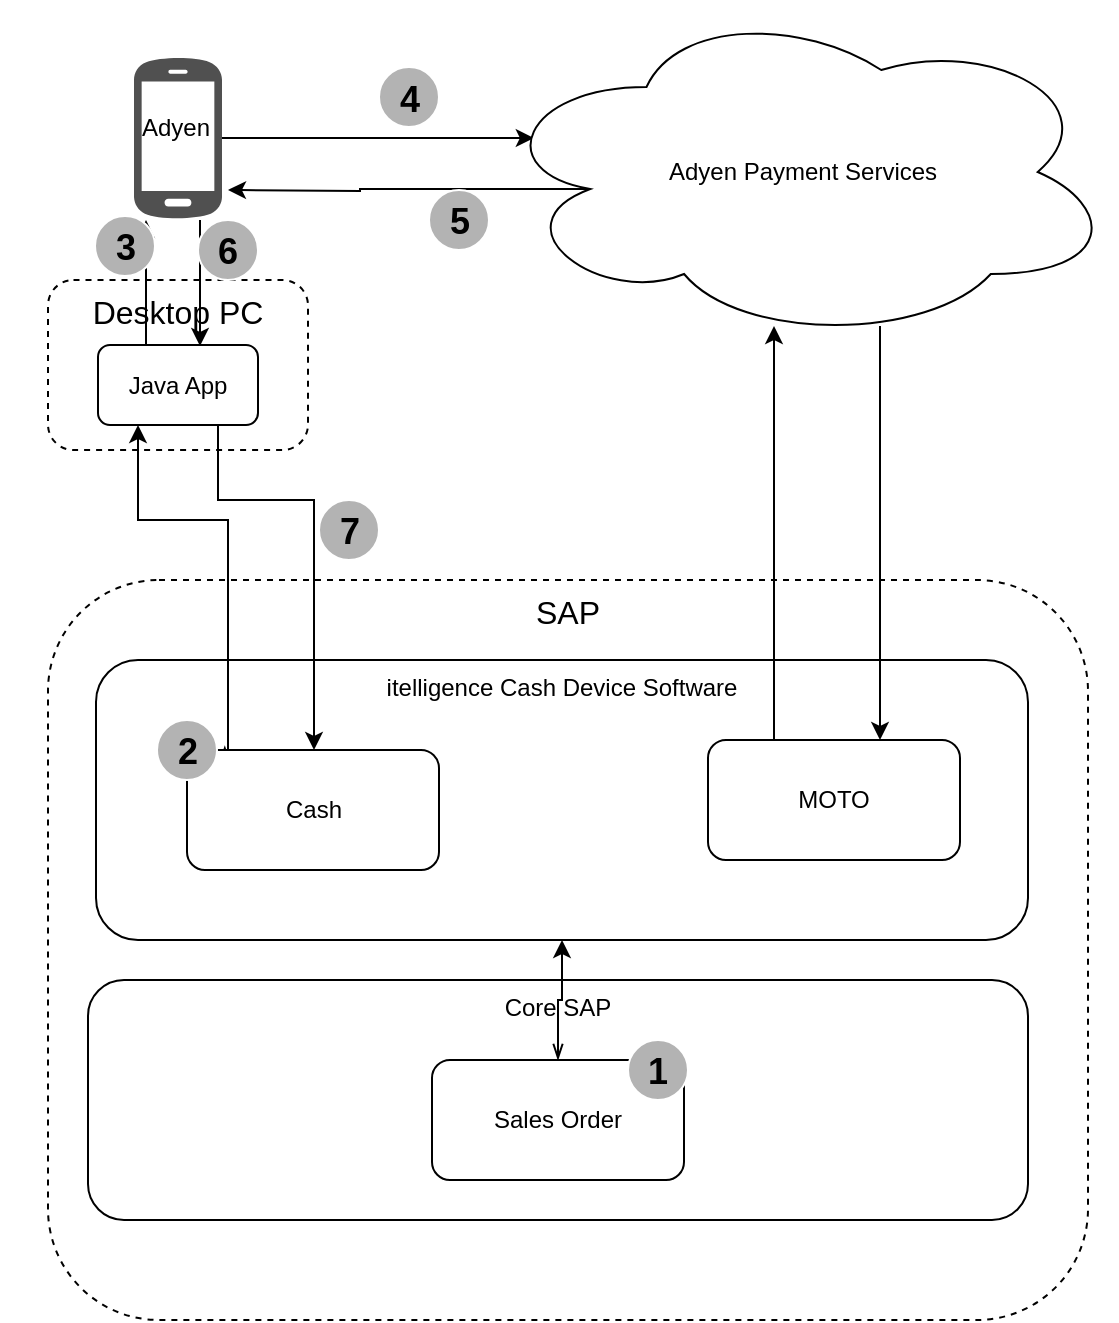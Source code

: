 <mxfile version="12.3.9" type="github" pages="6">
  <diagram id="xIO0eBuTLFJMR7J9Bv1W" name="As -Is Cash">
    <mxGraphModel dx="2276" dy="1798" grid="1" gridSize="10" guides="1" tooltips="1" connect="1" arrows="1" fold="1" page="1" pageScale="1" pageWidth="827" pageHeight="1169" math="0" shadow="0">
      <root>
        <mxCell id="0"/>
        <mxCell id="1" parent="0"/>
        <mxCell id="TDyOzgDBT0jTo_tiXd7O-27" style="edgeStyle=orthogonalEdgeStyle;rounded=0;orthogonalLoop=1;jettySize=auto;html=1;entryX=0.07;entryY=0.4;entryDx=0;entryDy=0;entryPerimeter=0;startArrow=none;startFill=0;endArrow=classic;endFill=1;" parent="1" source="TDyOzgDBT0jTo_tiXd7O-4" target="TDyOzgDBT0jTo_tiXd7O-12" edge="1">
          <mxGeometry relative="1" as="geometry"/>
        </mxCell>
        <mxCell id="TDyOzgDBT0jTo_tiXd7O-4" value="" style="shadow=0;dashed=0;html=1;strokeColor=none;fillColor=#505050;labelPosition=center;verticalLabelPosition=bottom;verticalAlign=top;outlineConnect=0;align=center;shape=mxgraph.office.devices.cell_phone_android_proportional;fontColor=#858585;" parent="1" vertex="1">
          <mxGeometry x="63" y="18" width="44" height="82" as="geometry"/>
        </mxCell>
        <mxCell id="TDyOzgDBT0jTo_tiXd7O-5" value="Adyen" style="text;html=1;resizable=0;points=[];autosize=1;align=left;verticalAlign=top;spacingTop=-4;fontColor=#000000;" parent="1" vertex="1">
          <mxGeometry x="64.5" y="43.5" width="50" height="10" as="geometry"/>
        </mxCell>
        <mxCell id="TDyOzgDBT0jTo_tiXd7O-6" value="&lt;font style=&quot;font-size: 16px&quot;&gt;Desktop PC&lt;/font&gt;" style="rounded=1;whiteSpace=wrap;html=1;dashed=1;verticalAlign=top;" parent="1" vertex="1">
          <mxGeometry x="20" y="130" width="130" height="85" as="geometry"/>
        </mxCell>
        <mxCell id="TDyOzgDBT0jTo_tiXd7O-7" style="edgeStyle=orthogonalEdgeStyle;rounded=0;html=1;exitX=0.5;exitY=0;exitDx=0;exitDy=0;jettySize=auto;orthogonalLoop=1;fontColor=#545454;endArrow=classic;endFill=1;startArrow=none;startFill=0;" parent="1" edge="1">
          <mxGeometry relative="1" as="geometry">
            <mxPoint x="69" y="163" as="sourcePoint"/>
            <mxPoint x="69" y="100" as="targetPoint"/>
          </mxGeometry>
        </mxCell>
        <mxCell id="TDyOzgDBT0jTo_tiXd7O-8" value="Java App" style="rounded=1;whiteSpace=wrap;html=1;" parent="1" vertex="1">
          <mxGeometry x="45" y="162.5" width="80" height="40" as="geometry"/>
        </mxCell>
        <mxCell id="TDyOzgDBT0jTo_tiXd7O-9" value="" style="shape=image;html=1;verticalAlign=top;verticalLabelPosition=bottom;labelBackgroundColor=#ffffff;imageAspect=0;aspect=fixed;image=https://cdn4.iconfinder.com/data/icons/basic-ui-2-line/32/monitor-personal-computer-pc-desktop-128.png;fontColor=#545454;" parent="1" vertex="1">
          <mxGeometry x="-3.5" y="113" width="47" height="47" as="geometry"/>
        </mxCell>
        <mxCell id="TDyOzgDBT0jTo_tiXd7O-32" style="edgeStyle=orthogonalEdgeStyle;rounded=0;orthogonalLoop=1;jettySize=auto;html=1;exitX=0.16;exitY=0.55;exitDx=0;exitDy=0;exitPerimeter=0;startArrow=none;startFill=0;endArrow=classic;endFill=1;" parent="1" source="TDyOzgDBT0jTo_tiXd7O-12" edge="1">
          <mxGeometry relative="1" as="geometry">
            <mxPoint x="110" y="85" as="targetPoint"/>
          </mxGeometry>
        </mxCell>
        <mxCell id="TDyOzgDBT0jTo_tiXd7O-12" value="Adyen Payment Services" style="ellipse;shape=cloud;whiteSpace=wrap;html=1;" parent="1" vertex="1">
          <mxGeometry x="241" y="-9" width="313" height="170" as="geometry"/>
        </mxCell>
        <mxCell id="TDyOzgDBT0jTo_tiXd7O-13" value="&lt;font style=&quot;font-size: 16px&quot;&gt;SAP&lt;/font&gt;" style="rounded=1;whiteSpace=wrap;html=1;dashed=1;verticalAlign=top;" parent="1" vertex="1">
          <mxGeometry x="20" y="280" width="520" height="370" as="geometry"/>
        </mxCell>
        <mxCell id="TDyOzgDBT0jTo_tiXd7O-15" value="itelligence Cash Device Software" style="rounded=1;whiteSpace=wrap;html=1;verticalAlign=top;" parent="1" vertex="1">
          <mxGeometry x="44" y="320" width="466" height="140" as="geometry"/>
        </mxCell>
        <mxCell id="TDyOzgDBT0jTo_tiXd7O-25" style="edgeStyle=orthogonalEdgeStyle;rounded=0;orthogonalLoop=1;jettySize=auto;html=1;exitX=0.15;exitY=-0.031;exitDx=0;exitDy=0;startArrow=openThin;startFill=0;endArrow=classic;endFill=1;exitPerimeter=0;entryX=0.25;entryY=1;entryDx=0;entryDy=0;" parent="1" source="TDyOzgDBT0jTo_tiXd7O-20" target="TDyOzgDBT0jTo_tiXd7O-8" edge="1">
          <mxGeometry relative="1" as="geometry">
            <Array as="points">
              <mxPoint x="108" y="365"/>
              <mxPoint x="110" y="365"/>
              <mxPoint x="110" y="250"/>
              <mxPoint x="65" y="250"/>
            </Array>
          </mxGeometry>
        </mxCell>
        <mxCell id="TDyOzgDBT0jTo_tiXd7O-20" value="Cash" style="rounded=1;whiteSpace=wrap;html=1;" parent="1" vertex="1">
          <mxGeometry x="89.5" y="365" width="126" height="60" as="geometry"/>
        </mxCell>
        <mxCell id="TDyOzgDBT0jTo_tiXd7O-26" style="edgeStyle=orthogonalEdgeStyle;rounded=0;orthogonalLoop=1;jettySize=auto;html=1;exitX=0.5;exitY=0;exitDx=0;exitDy=0;entryX=0.55;entryY=0.95;entryDx=0;entryDy=0;entryPerimeter=0;startArrow=none;startFill=0;endArrow=classic;endFill=1;" parent="1" edge="1">
          <mxGeometry relative="1" as="geometry">
            <mxPoint x="383" y="360" as="sourcePoint"/>
            <mxPoint x="383" y="153" as="targetPoint"/>
          </mxGeometry>
        </mxCell>
        <mxCell id="TDyOzgDBT0jTo_tiXd7O-21" value="MOTO" style="rounded=1;whiteSpace=wrap;html=1;" parent="1" vertex="1">
          <mxGeometry x="350" y="360" width="126" height="60" as="geometry"/>
        </mxCell>
        <mxCell id="TDyOzgDBT0jTo_tiXd7O-22" value="Core SAP" style="rounded=1;whiteSpace=wrap;html=1;verticalAlign=top;" parent="1" vertex="1">
          <mxGeometry x="40" y="480" width="470" height="120" as="geometry"/>
        </mxCell>
        <mxCell id="TDyOzgDBT0jTo_tiXd7O-24" style="edgeStyle=orthogonalEdgeStyle;rounded=0;orthogonalLoop=1;jettySize=auto;html=1;exitX=0.5;exitY=0;exitDx=0;exitDy=0;startArrow=openThin;startFill=0;endArrow=classic;endFill=1;" parent="1" source="TDyOzgDBT0jTo_tiXd7O-23" target="TDyOzgDBT0jTo_tiXd7O-15" edge="1">
          <mxGeometry relative="1" as="geometry"/>
        </mxCell>
        <mxCell id="TDyOzgDBT0jTo_tiXd7O-23" value="Sales Order" style="rounded=1;whiteSpace=wrap;html=1;" parent="1" vertex="1">
          <mxGeometry x="212" y="520" width="126" height="60" as="geometry"/>
        </mxCell>
        <mxCell id="TDyOzgDBT0jTo_tiXd7O-10" value="&lt;b&gt;&lt;font style=&quot;font-size: 18px&quot;&gt;1&lt;/font&gt;&lt;/b&gt;" style="ellipse;whiteSpace=wrap;html=1;aspect=fixed;strokeColor=#FFFFFF;fillColor=#B3B3B3;fontSize=20;" parent="1" vertex="1">
          <mxGeometry x="310" y="510" width="30" height="30" as="geometry"/>
        </mxCell>
        <mxCell id="TDyOzgDBT0jTo_tiXd7O-33" style="edgeStyle=orthogonalEdgeStyle;rounded=0;orthogonalLoop=1;jettySize=auto;html=1;entryX=0.5;entryY=0;entryDx=0;entryDy=0;startArrow=none;startFill=0;endArrow=classic;endFill=1;" parent="1" edge="1">
          <mxGeometry relative="1" as="geometry">
            <mxPoint x="96" y="100" as="sourcePoint"/>
            <mxPoint x="96" y="163" as="targetPoint"/>
          </mxGeometry>
        </mxCell>
        <mxCell id="TDyOzgDBT0jTo_tiXd7O-35" style="edgeStyle=orthogonalEdgeStyle;rounded=0;orthogonalLoop=1;jettySize=auto;html=1;exitX=0.75;exitY=1;exitDx=0;exitDy=0;startArrow=none;startFill=0;endArrow=classic;endFill=1;" parent="1" source="TDyOzgDBT0jTo_tiXd7O-8" target="TDyOzgDBT0jTo_tiXd7O-20" edge="1">
          <mxGeometry relative="1" as="geometry">
            <Array as="points">
              <mxPoint x="105" y="240"/>
              <mxPoint x="153" y="240"/>
            </Array>
          </mxGeometry>
        </mxCell>
        <mxCell id="TDyOzgDBT0jTo_tiXd7O-37" style="edgeStyle=orthogonalEdgeStyle;rounded=0;orthogonalLoop=1;jettySize=auto;html=1;exitX=0.55;exitY=0.95;exitDx=0;exitDy=0;exitPerimeter=0;startArrow=none;startFill=0;endArrow=classic;endFill=1;" parent="1" edge="1">
          <mxGeometry relative="1" as="geometry">
            <mxPoint x="436" y="153" as="sourcePoint"/>
            <mxPoint x="436" y="360" as="targetPoint"/>
          </mxGeometry>
        </mxCell>
        <mxCell id="TDyOzgDBT0jTo_tiXd7O-38" value="&lt;b&gt;&lt;font style=&quot;font-size: 18px&quot;&gt;2&lt;/font&gt;&lt;/b&gt;" style="ellipse;whiteSpace=wrap;html=1;aspect=fixed;strokeColor=#FFFFFF;fillColor=#B3B3B3;fontSize=20;" parent="1" vertex="1">
          <mxGeometry x="74.5" y="350" width="30" height="30" as="geometry"/>
        </mxCell>
        <mxCell id="TDyOzgDBT0jTo_tiXd7O-39" value="&lt;b&gt;&lt;font style=&quot;font-size: 18px&quot;&gt;3&lt;/font&gt;&lt;/b&gt;" style="ellipse;whiteSpace=wrap;html=1;aspect=fixed;strokeColor=#FFFFFF;fillColor=#B3B3B3;fontSize=20;" parent="1" vertex="1">
          <mxGeometry x="43.5" y="98" width="30" height="30" as="geometry"/>
        </mxCell>
        <mxCell id="TDyOzgDBT0jTo_tiXd7O-40" value="&lt;b&gt;&lt;font style=&quot;font-size: 18px&quot;&gt;4&lt;/font&gt;&lt;/b&gt;" style="ellipse;whiteSpace=wrap;html=1;aspect=fixed;strokeColor=#FFFFFF;fillColor=#B3B3B3;fontSize=20;" parent="1" vertex="1">
          <mxGeometry x="185.5" y="23.5" width="30" height="30" as="geometry"/>
        </mxCell>
        <mxCell id="TDyOzgDBT0jTo_tiXd7O-41" value="&lt;b&gt;&lt;font style=&quot;font-size: 18px&quot;&gt;5&lt;/font&gt;&lt;/b&gt;" style="ellipse;whiteSpace=wrap;html=1;aspect=fixed;strokeColor=#FFFFFF;fillColor=#B3B3B3;fontSize=20;" parent="1" vertex="1">
          <mxGeometry x="210.5" y="85" width="30" height="30" as="geometry"/>
        </mxCell>
        <mxCell id="TDyOzgDBT0jTo_tiXd7O-42" value="&lt;b&gt;&lt;font style=&quot;font-size: 18px&quot;&gt;6&lt;/font&gt;&lt;/b&gt;" style="ellipse;whiteSpace=wrap;html=1;aspect=fixed;strokeColor=#FFFFFF;fillColor=#B3B3B3;fontSize=20;" parent="1" vertex="1">
          <mxGeometry x="95" y="100" width="30" height="30" as="geometry"/>
        </mxCell>
        <mxCell id="TDyOzgDBT0jTo_tiXd7O-43" value="&lt;b&gt;&lt;font style=&quot;font-size: 18px&quot;&gt;7&lt;/font&gt;&lt;/b&gt;" style="ellipse;whiteSpace=wrap;html=1;aspect=fixed;strokeColor=#FFFFFF;fillColor=#B3B3B3;fontSize=20;" parent="1" vertex="1">
          <mxGeometry x="155.5" y="240" width="30" height="30" as="geometry"/>
        </mxCell>
      </root>
    </mxGraphModel>
  </diagram>
  <diagram name="As-Is Moto" id="Q48hwFeHaKPCLVD3g06s">
    <mxGraphModel dx="2036" dy="1798" grid="1" gridSize="10" guides="1" tooltips="1" connect="1" arrows="1" fold="1" page="1" pageScale="1" pageWidth="827" pageHeight="1169" math="0" shadow="0">
      <root>
        <mxCell id="7id4nvvQ8fC_rQ_MZ3YC-0"/>
        <mxCell id="7id4nvvQ8fC_rQ_MZ3YC-1" parent="7id4nvvQ8fC_rQ_MZ3YC-0"/>
        <mxCell id="7id4nvvQ8fC_rQ_MZ3YC-2" style="edgeStyle=orthogonalEdgeStyle;rounded=0;orthogonalLoop=1;jettySize=auto;html=1;entryX=0.07;entryY=0.4;entryDx=0;entryDy=0;entryPerimeter=0;startArrow=none;startFill=0;endArrow=classic;endFill=1;" parent="7id4nvvQ8fC_rQ_MZ3YC-1" source="7id4nvvQ8fC_rQ_MZ3YC-3" target="7id4nvvQ8fC_rQ_MZ3YC-10" edge="1">
          <mxGeometry relative="1" as="geometry"/>
        </mxCell>
        <mxCell id="7id4nvvQ8fC_rQ_MZ3YC-3" value="" style="shadow=0;dashed=0;html=1;strokeColor=none;fillColor=#505050;labelPosition=center;verticalLabelPosition=bottom;verticalAlign=top;outlineConnect=0;align=center;shape=mxgraph.office.devices.cell_phone_android_proportional;fontColor=#858585;" parent="7id4nvvQ8fC_rQ_MZ3YC-1" vertex="1">
          <mxGeometry x="63" y="18" width="44" height="82" as="geometry"/>
        </mxCell>
        <mxCell id="7id4nvvQ8fC_rQ_MZ3YC-4" value="Adyen" style="text;html=1;resizable=0;points=[];autosize=1;align=left;verticalAlign=top;spacingTop=-4;fontColor=#000000;" parent="7id4nvvQ8fC_rQ_MZ3YC-1" vertex="1">
          <mxGeometry x="64.5" y="43.5" width="50" height="10" as="geometry"/>
        </mxCell>
        <mxCell id="7id4nvvQ8fC_rQ_MZ3YC-5" value="&lt;font style=&quot;font-size: 16px&quot;&gt;Desktop PC&lt;/font&gt;" style="rounded=1;whiteSpace=wrap;html=1;dashed=1;verticalAlign=top;" parent="7id4nvvQ8fC_rQ_MZ3YC-1" vertex="1">
          <mxGeometry x="20" y="130" width="130" height="85" as="geometry"/>
        </mxCell>
        <mxCell id="7id4nvvQ8fC_rQ_MZ3YC-6" style="edgeStyle=orthogonalEdgeStyle;rounded=0;html=1;exitX=0.5;exitY=0;exitDx=0;exitDy=0;jettySize=auto;orthogonalLoop=1;fontColor=#545454;endArrow=classic;endFill=1;startArrow=none;startFill=0;" parent="7id4nvvQ8fC_rQ_MZ3YC-1" edge="1">
          <mxGeometry relative="1" as="geometry">
            <mxPoint x="69" y="163" as="sourcePoint"/>
            <mxPoint x="69" y="100" as="targetPoint"/>
          </mxGeometry>
        </mxCell>
        <mxCell id="7id4nvvQ8fC_rQ_MZ3YC-7" value="Java App" style="rounded=1;whiteSpace=wrap;html=1;" parent="7id4nvvQ8fC_rQ_MZ3YC-1" vertex="1">
          <mxGeometry x="45" y="162.5" width="80" height="40" as="geometry"/>
        </mxCell>
        <mxCell id="7id4nvvQ8fC_rQ_MZ3YC-8" value="" style="shape=image;html=1;verticalAlign=top;verticalLabelPosition=bottom;labelBackgroundColor=#ffffff;imageAspect=0;aspect=fixed;image=https://cdn4.iconfinder.com/data/icons/basic-ui-2-line/32/monitor-personal-computer-pc-desktop-128.png;fontColor=#545454;" parent="7id4nvvQ8fC_rQ_MZ3YC-1" vertex="1">
          <mxGeometry x="-3.5" y="113" width="47" height="47" as="geometry"/>
        </mxCell>
        <mxCell id="7id4nvvQ8fC_rQ_MZ3YC-9" style="edgeStyle=orthogonalEdgeStyle;rounded=0;orthogonalLoop=1;jettySize=auto;html=1;exitX=0.16;exitY=0.55;exitDx=0;exitDy=0;exitPerimeter=0;startArrow=none;startFill=0;endArrow=classic;endFill=1;" parent="7id4nvvQ8fC_rQ_MZ3YC-1" source="7id4nvvQ8fC_rQ_MZ3YC-10" edge="1">
          <mxGeometry relative="1" as="geometry">
            <mxPoint x="110" y="85" as="targetPoint"/>
          </mxGeometry>
        </mxCell>
        <mxCell id="7id4nvvQ8fC_rQ_MZ3YC-10" value="Adyen Payment Services" style="ellipse;shape=cloud;whiteSpace=wrap;html=1;" parent="7id4nvvQ8fC_rQ_MZ3YC-1" vertex="1">
          <mxGeometry x="241" y="-9" width="313" height="170" as="geometry"/>
        </mxCell>
        <mxCell id="7id4nvvQ8fC_rQ_MZ3YC-11" value="&lt;font style=&quot;font-size: 16px&quot;&gt;SAP&lt;/font&gt;" style="rounded=1;whiteSpace=wrap;html=1;dashed=1;verticalAlign=top;" parent="7id4nvvQ8fC_rQ_MZ3YC-1" vertex="1">
          <mxGeometry x="20" y="280" width="520" height="370" as="geometry"/>
        </mxCell>
        <mxCell id="7id4nvvQ8fC_rQ_MZ3YC-12" value="itelligence Cash Device Software" style="rounded=1;whiteSpace=wrap;html=1;verticalAlign=top;" parent="7id4nvvQ8fC_rQ_MZ3YC-1" vertex="1">
          <mxGeometry x="44" y="320" width="466" height="140" as="geometry"/>
        </mxCell>
        <mxCell id="7id4nvvQ8fC_rQ_MZ3YC-13" style="edgeStyle=orthogonalEdgeStyle;rounded=0;orthogonalLoop=1;jettySize=auto;html=1;exitX=0.15;exitY=-0.031;exitDx=0;exitDy=0;startArrow=openThin;startFill=0;endArrow=classic;endFill=1;exitPerimeter=0;entryX=0.25;entryY=1;entryDx=0;entryDy=0;" parent="7id4nvvQ8fC_rQ_MZ3YC-1" source="7id4nvvQ8fC_rQ_MZ3YC-14" target="7id4nvvQ8fC_rQ_MZ3YC-7" edge="1">
          <mxGeometry relative="1" as="geometry">
            <Array as="points">
              <mxPoint x="108" y="365"/>
              <mxPoint x="110" y="365"/>
              <mxPoint x="110" y="250"/>
              <mxPoint x="65" y="250"/>
            </Array>
          </mxGeometry>
        </mxCell>
        <mxCell id="7id4nvvQ8fC_rQ_MZ3YC-14" value="Cash" style="rounded=1;whiteSpace=wrap;html=1;" parent="7id4nvvQ8fC_rQ_MZ3YC-1" vertex="1">
          <mxGeometry x="89.5" y="365" width="126" height="60" as="geometry"/>
        </mxCell>
        <mxCell id="7id4nvvQ8fC_rQ_MZ3YC-15" style="edgeStyle=orthogonalEdgeStyle;rounded=0;orthogonalLoop=1;jettySize=auto;html=1;exitX=0.5;exitY=0;exitDx=0;exitDy=0;entryX=0.55;entryY=0.95;entryDx=0;entryDy=0;entryPerimeter=0;startArrow=none;startFill=0;endArrow=classic;endFill=1;" parent="7id4nvvQ8fC_rQ_MZ3YC-1" edge="1">
          <mxGeometry relative="1" as="geometry">
            <mxPoint x="383" y="360" as="sourcePoint"/>
            <mxPoint x="383" y="153" as="targetPoint"/>
          </mxGeometry>
        </mxCell>
        <mxCell id="7id4nvvQ8fC_rQ_MZ3YC-16" value="MOTO" style="rounded=1;whiteSpace=wrap;html=1;" parent="7id4nvvQ8fC_rQ_MZ3YC-1" vertex="1">
          <mxGeometry x="350" y="360" width="126" height="60" as="geometry"/>
        </mxCell>
        <mxCell id="7id4nvvQ8fC_rQ_MZ3YC-17" value="Core SAP" style="rounded=1;whiteSpace=wrap;html=1;verticalAlign=top;" parent="7id4nvvQ8fC_rQ_MZ3YC-1" vertex="1">
          <mxGeometry x="40" y="480" width="470" height="120" as="geometry"/>
        </mxCell>
        <mxCell id="7id4nvvQ8fC_rQ_MZ3YC-18" style="edgeStyle=orthogonalEdgeStyle;rounded=0;orthogonalLoop=1;jettySize=auto;html=1;exitX=0.5;exitY=0;exitDx=0;exitDy=0;startArrow=openThin;startFill=0;endArrow=classic;endFill=1;" parent="7id4nvvQ8fC_rQ_MZ3YC-1" source="7id4nvvQ8fC_rQ_MZ3YC-19" target="7id4nvvQ8fC_rQ_MZ3YC-12" edge="1">
          <mxGeometry relative="1" as="geometry"/>
        </mxCell>
        <mxCell id="7id4nvvQ8fC_rQ_MZ3YC-19" value="Sales Order" style="rounded=1;whiteSpace=wrap;html=1;" parent="7id4nvvQ8fC_rQ_MZ3YC-1" vertex="1">
          <mxGeometry x="212" y="520" width="126" height="60" as="geometry"/>
        </mxCell>
        <mxCell id="7id4nvvQ8fC_rQ_MZ3YC-20" value="&lt;b&gt;&lt;font style=&quot;font-size: 18px&quot;&gt;1&lt;/font&gt;&lt;/b&gt;" style="ellipse;whiteSpace=wrap;html=1;aspect=fixed;strokeColor=#FFFFFF;fillColor=#B3B3B3;fontSize=20;" parent="7id4nvvQ8fC_rQ_MZ3YC-1" vertex="1">
          <mxGeometry x="310" y="510" width="30" height="30" as="geometry"/>
        </mxCell>
        <mxCell id="7id4nvvQ8fC_rQ_MZ3YC-21" style="edgeStyle=orthogonalEdgeStyle;rounded=0;orthogonalLoop=1;jettySize=auto;html=1;entryX=0.5;entryY=0;entryDx=0;entryDy=0;startArrow=none;startFill=0;endArrow=classic;endFill=1;" parent="7id4nvvQ8fC_rQ_MZ3YC-1" edge="1">
          <mxGeometry relative="1" as="geometry">
            <mxPoint x="96" y="100" as="sourcePoint"/>
            <mxPoint x="96" y="163" as="targetPoint"/>
          </mxGeometry>
        </mxCell>
        <mxCell id="7id4nvvQ8fC_rQ_MZ3YC-22" style="edgeStyle=orthogonalEdgeStyle;rounded=0;orthogonalLoop=1;jettySize=auto;html=1;exitX=0.75;exitY=1;exitDx=0;exitDy=0;startArrow=none;startFill=0;endArrow=classic;endFill=1;" parent="7id4nvvQ8fC_rQ_MZ3YC-1" source="7id4nvvQ8fC_rQ_MZ3YC-7" target="7id4nvvQ8fC_rQ_MZ3YC-14" edge="1">
          <mxGeometry relative="1" as="geometry">
            <Array as="points">
              <mxPoint x="105" y="240"/>
              <mxPoint x="153" y="240"/>
            </Array>
          </mxGeometry>
        </mxCell>
        <mxCell id="7id4nvvQ8fC_rQ_MZ3YC-23" style="edgeStyle=orthogonalEdgeStyle;rounded=0;orthogonalLoop=1;jettySize=auto;html=1;exitX=0.55;exitY=0.95;exitDx=0;exitDy=0;exitPerimeter=0;startArrow=none;startFill=0;endArrow=classic;endFill=1;" parent="7id4nvvQ8fC_rQ_MZ3YC-1" edge="1">
          <mxGeometry relative="1" as="geometry">
            <mxPoint x="436" y="153" as="sourcePoint"/>
            <mxPoint x="436" y="360" as="targetPoint"/>
          </mxGeometry>
        </mxCell>
        <mxCell id="7id4nvvQ8fC_rQ_MZ3YC-24" value="&lt;b&gt;&lt;font style=&quot;font-size: 18px&quot;&gt;2&lt;/font&gt;&lt;/b&gt;" style="ellipse;whiteSpace=wrap;html=1;aspect=fixed;strokeColor=#FFFFFF;fillColor=#B3B3B3;fontSize=20;" parent="7id4nvvQ8fC_rQ_MZ3YC-1" vertex="1">
          <mxGeometry x="338" y="350" width="30" height="30" as="geometry"/>
        </mxCell>
        <mxCell id="7id4nvvQ8fC_rQ_MZ3YC-25" value="&lt;b&gt;&lt;font style=&quot;font-size: 18px&quot;&gt;3&lt;/font&gt;&lt;/b&gt;" style="ellipse;whiteSpace=wrap;html=1;aspect=fixed;strokeColor=#FFFFFF;fillColor=#B3B3B3;fontSize=20;" parent="7id4nvvQ8fC_rQ_MZ3YC-1" vertex="1">
          <mxGeometry x="350" y="172.5" width="30" height="30" as="geometry"/>
        </mxCell>
        <mxCell id="7id4nvvQ8fC_rQ_MZ3YC-26" value="&lt;b&gt;&lt;font style=&quot;font-size: 18px&quot;&gt;4&lt;/font&gt;&lt;/b&gt;" style="ellipse;whiteSpace=wrap;html=1;aspect=fixed;strokeColor=#FFFFFF;fillColor=#B3B3B3;fontSize=20;" parent="7id4nvvQ8fC_rQ_MZ3YC-1" vertex="1">
          <mxGeometry x="450" y="172.5" width="30" height="30" as="geometry"/>
        </mxCell>
      </root>
    </mxGraphModel>
  </diagram>
  <diagram name="Option 1- Cash" id="xOFfAIpsOozWni8xvBJG">
    <mxGraphModel dx="1449" dy="1798" grid="1" gridSize="10" guides="1" tooltips="1" connect="1" arrows="1" fold="1" page="1" pageScale="1" pageWidth="827" pageHeight="1169" math="0" shadow="0">
      <root>
        <mxCell id="Wl4bnLOY16EAsJsb458f-0"/>
        <mxCell id="Wl4bnLOY16EAsJsb458f-1" parent="Wl4bnLOY16EAsJsb458f-0"/>
        <mxCell id="Wl4bnLOY16EAsJsb458f-2" style="edgeStyle=orthogonalEdgeStyle;rounded=0;orthogonalLoop=1;jettySize=auto;html=1;entryX=0.07;entryY=0.4;entryDx=0;entryDy=0;entryPerimeter=0;startArrow=none;startFill=0;endArrow=classic;endFill=1;" parent="Wl4bnLOY16EAsJsb458f-1" source="Wl4bnLOY16EAsJsb458f-3" target="Wl4bnLOY16EAsJsb458f-10" edge="1">
          <mxGeometry relative="1" as="geometry"/>
        </mxCell>
        <mxCell id="Wl4bnLOY16EAsJsb458f-3" value="" style="shadow=0;dashed=0;html=1;strokeColor=none;fillColor=#505050;labelPosition=center;verticalLabelPosition=bottom;verticalAlign=top;outlineConnect=0;align=center;shape=mxgraph.office.devices.cell_phone_android_proportional;fontColor=#858585;" parent="Wl4bnLOY16EAsJsb458f-1" vertex="1">
          <mxGeometry x="63" y="18" width="44" height="82" as="geometry"/>
        </mxCell>
        <mxCell id="Wl4bnLOY16EAsJsb458f-4" value="Adyen" style="text;html=1;resizable=0;points=[];autosize=1;align=left;verticalAlign=top;spacingTop=-4;fontColor=#000000;" parent="Wl4bnLOY16EAsJsb458f-1" vertex="1">
          <mxGeometry x="64.5" y="43.5" width="50" height="10" as="geometry"/>
        </mxCell>
        <mxCell id="Wl4bnLOY16EAsJsb458f-9" style="edgeStyle=orthogonalEdgeStyle;rounded=0;orthogonalLoop=1;jettySize=auto;html=1;exitX=0.16;exitY=0.55;exitDx=0;exitDy=0;exitPerimeter=0;startArrow=none;startFill=0;endArrow=classic;endFill=1;" parent="Wl4bnLOY16EAsJsb458f-1" source="Wl4bnLOY16EAsJsb458f-10" edge="1">
          <mxGeometry relative="1" as="geometry">
            <mxPoint x="110" y="85" as="targetPoint"/>
          </mxGeometry>
        </mxCell>
        <mxCell id="Wl4bnLOY16EAsJsb458f-10" value="Adyen Payment Services" style="ellipse;shape=cloud;whiteSpace=wrap;html=1;" parent="Wl4bnLOY16EAsJsb458f-1" vertex="1">
          <mxGeometry x="241" y="-9" width="313" height="170" as="geometry"/>
        </mxCell>
        <mxCell id="Wl4bnLOY16EAsJsb458f-11" value="&lt;font style=&quot;font-size: 16px&quot;&gt;SAP&lt;/font&gt;" style="rounded=1;whiteSpace=wrap;html=1;dashed=1;verticalAlign=top;" parent="Wl4bnLOY16EAsJsb458f-1" vertex="1">
          <mxGeometry x="20" y="280" width="520" height="370" as="geometry"/>
        </mxCell>
        <mxCell id="Wl4bnLOY16EAsJsb458f-12" value="itelligence Cash Device Software" style="rounded=1;whiteSpace=wrap;html=1;verticalAlign=top;" parent="Wl4bnLOY16EAsJsb458f-1" vertex="1">
          <mxGeometry x="44" y="320" width="466" height="140" as="geometry"/>
        </mxCell>
        <mxCell id="Wl4bnLOY16EAsJsb458f-13" style="edgeStyle=orthogonalEdgeStyle;rounded=0;orthogonalLoop=1;jettySize=auto;html=1;exitX=0.15;exitY=-0.031;exitDx=0;exitDy=0;startArrow=openThin;startFill=0;endArrow=classic;endFill=1;exitPerimeter=0;" parent="Wl4bnLOY16EAsJsb458f-1" source="Wl4bnLOY16EAsJsb458f-14" target="Wl4bnLOY16EAsJsb458f-3" edge="1">
          <mxGeometry relative="1" as="geometry">
            <Array as="points">
              <mxPoint x="108" y="365"/>
              <mxPoint x="110" y="365"/>
              <mxPoint x="110" y="250"/>
              <mxPoint x="65" y="250"/>
            </Array>
            <mxPoint x="65" y="203" as="targetPoint"/>
          </mxGeometry>
        </mxCell>
        <mxCell id="Wl4bnLOY16EAsJsb458f-14" value="Cash" style="rounded=1;whiteSpace=wrap;html=1;" parent="Wl4bnLOY16EAsJsb458f-1" vertex="1">
          <mxGeometry x="89.5" y="365" width="126" height="60" as="geometry"/>
        </mxCell>
        <mxCell id="Wl4bnLOY16EAsJsb458f-15" style="edgeStyle=orthogonalEdgeStyle;rounded=0;orthogonalLoop=1;jettySize=auto;html=1;exitX=0.5;exitY=0;exitDx=0;exitDy=0;entryX=0.55;entryY=0.95;entryDx=0;entryDy=0;entryPerimeter=0;startArrow=none;startFill=0;endArrow=classic;endFill=1;" parent="Wl4bnLOY16EAsJsb458f-1" edge="1">
          <mxGeometry relative="1" as="geometry">
            <mxPoint x="383" y="360" as="sourcePoint"/>
            <mxPoint x="383" y="153" as="targetPoint"/>
          </mxGeometry>
        </mxCell>
        <mxCell id="Wl4bnLOY16EAsJsb458f-16" value="MOTO" style="rounded=1;whiteSpace=wrap;html=1;" parent="Wl4bnLOY16EAsJsb458f-1" vertex="1">
          <mxGeometry x="350" y="360" width="126" height="60" as="geometry"/>
        </mxCell>
        <mxCell id="Wl4bnLOY16EAsJsb458f-17" value="Core SAP" style="rounded=1;whiteSpace=wrap;html=1;verticalAlign=top;" parent="Wl4bnLOY16EAsJsb458f-1" vertex="1">
          <mxGeometry x="40" y="480" width="470" height="120" as="geometry"/>
        </mxCell>
        <mxCell id="Wl4bnLOY16EAsJsb458f-18" style="edgeStyle=orthogonalEdgeStyle;rounded=0;orthogonalLoop=1;jettySize=auto;html=1;exitX=0.5;exitY=0;exitDx=0;exitDy=0;startArrow=openThin;startFill=0;endArrow=classic;endFill=1;" parent="Wl4bnLOY16EAsJsb458f-1" source="Wl4bnLOY16EAsJsb458f-19" target="Wl4bnLOY16EAsJsb458f-12" edge="1">
          <mxGeometry relative="1" as="geometry"/>
        </mxCell>
        <mxCell id="Wl4bnLOY16EAsJsb458f-19" value="Sales Order" style="rounded=1;whiteSpace=wrap;html=1;" parent="Wl4bnLOY16EAsJsb458f-1" vertex="1">
          <mxGeometry x="212" y="520" width="126" height="60" as="geometry"/>
        </mxCell>
        <mxCell id="Wl4bnLOY16EAsJsb458f-20" value="&lt;b&gt;&lt;font style=&quot;font-size: 18px&quot;&gt;1&lt;/font&gt;&lt;/b&gt;" style="ellipse;whiteSpace=wrap;html=1;aspect=fixed;strokeColor=#FFFFFF;fillColor=#B3B3B3;fontSize=20;" parent="Wl4bnLOY16EAsJsb458f-1" vertex="1">
          <mxGeometry x="310" y="510" width="30" height="30" as="geometry"/>
        </mxCell>
        <mxCell id="Wl4bnLOY16EAsJsb458f-22" style="edgeStyle=orthogonalEdgeStyle;rounded=0;orthogonalLoop=1;jettySize=auto;html=1;startArrow=none;startFill=0;endArrow=classic;endFill=1;" parent="Wl4bnLOY16EAsJsb458f-1" source="Wl4bnLOY16EAsJsb458f-3" target="Wl4bnLOY16EAsJsb458f-14" edge="1">
          <mxGeometry relative="1" as="geometry">
            <Array as="points">
              <mxPoint x="105" y="240"/>
              <mxPoint x="153" y="240"/>
            </Array>
            <mxPoint x="105" y="203" as="sourcePoint"/>
          </mxGeometry>
        </mxCell>
        <mxCell id="Wl4bnLOY16EAsJsb458f-23" style="edgeStyle=orthogonalEdgeStyle;rounded=0;orthogonalLoop=1;jettySize=auto;html=1;exitX=0.55;exitY=0.95;exitDx=0;exitDy=0;exitPerimeter=0;startArrow=none;startFill=0;endArrow=classic;endFill=1;" parent="Wl4bnLOY16EAsJsb458f-1" edge="1">
          <mxGeometry relative="1" as="geometry">
            <mxPoint x="436" y="153" as="sourcePoint"/>
            <mxPoint x="436" y="360" as="targetPoint"/>
          </mxGeometry>
        </mxCell>
        <mxCell id="Wl4bnLOY16EAsJsb458f-24" value="&lt;b&gt;&lt;font style=&quot;font-size: 18px&quot;&gt;2&lt;/font&gt;&lt;/b&gt;" style="ellipse;whiteSpace=wrap;html=1;aspect=fixed;strokeColor=#FFFFFF;fillColor=#B3B3B3;fontSize=20;" parent="Wl4bnLOY16EAsJsb458f-1" vertex="1">
          <mxGeometry x="74.5" y="350" width="30" height="30" as="geometry"/>
        </mxCell>
        <mxCell id="Wl4bnLOY16EAsJsb458f-26" value="&lt;b&gt;&lt;font style=&quot;font-size: 18px&quot;&gt;4&lt;/font&gt;&lt;/b&gt;" style="ellipse;whiteSpace=wrap;html=1;aspect=fixed;strokeColor=#FFFFFF;fillColor=#B3B3B3;fontSize=20;" parent="Wl4bnLOY16EAsJsb458f-1" vertex="1">
          <mxGeometry x="185.5" y="37.5" width="30" height="30" as="geometry"/>
        </mxCell>
        <mxCell id="Wl4bnLOY16EAsJsb458f-27" value="&lt;b&gt;&lt;font style=&quot;font-size: 18px&quot;&gt;5&lt;/font&gt;&lt;/b&gt;" style="ellipse;whiteSpace=wrap;html=1;aspect=fixed;strokeColor=#FFFFFF;fillColor=#B3B3B3;fontSize=20;" parent="Wl4bnLOY16EAsJsb458f-1" vertex="1">
          <mxGeometry x="210.5" y="79" width="30" height="30" as="geometry"/>
        </mxCell>
        <mxCell id="Wl4bnLOY16EAsJsb458f-29" value="&lt;b&gt;&lt;font style=&quot;font-size: 18px&quot;&gt;3&lt;/font&gt;&lt;/b&gt;" style="ellipse;whiteSpace=wrap;html=1;aspect=fixed;strokeColor=#FFFFFF;fillColor=#B3B3B3;fontSize=20;" parent="Wl4bnLOY16EAsJsb458f-1" vertex="1">
          <mxGeometry x="43" y="180" width="30" height="30" as="geometry"/>
        </mxCell>
        <mxCell id="CmR7keWZeod-sG4p3eS_-0" value="&lt;b&gt;&lt;font style=&quot;font-size: 18px&quot;&gt;6&lt;/font&gt;&lt;/b&gt;" style="ellipse;whiteSpace=wrap;html=1;aspect=fixed;strokeColor=#FFFFFF;fillColor=#B3B3B3;fontSize=20;" parent="Wl4bnLOY16EAsJsb458f-1" vertex="1">
          <mxGeometry x="95" y="180" width="30" height="30" as="geometry"/>
        </mxCell>
      </root>
    </mxGraphModel>
  </diagram>
  <diagram name="Option 2- Cash" id="hlR1IhcpmS0x4rFrXJsd">
    <mxGraphModel dx="1209" dy="1798" grid="1" gridSize="10" guides="1" tooltips="1" connect="1" arrows="1" fold="1" page="1" pageScale="1" pageWidth="827" pageHeight="1169" math="0" shadow="0">
      <root>
        <mxCell id="cYZSO0KalXfw-eHd8mRn-0"/>
        <mxCell id="cYZSO0KalXfw-eHd8mRn-1" parent="cYZSO0KalXfw-eHd8mRn-0"/>
        <mxCell id="cYZSO0KalXfw-eHd8mRn-2" style="edgeStyle=orthogonalEdgeStyle;rounded=0;orthogonalLoop=1;jettySize=auto;html=1;entryX=0.07;entryY=0.4;entryDx=0;entryDy=0;entryPerimeter=0;startArrow=none;startFill=0;endArrow=classic;endFill=1;" parent="cYZSO0KalXfw-eHd8mRn-1" edge="1">
          <mxGeometry relative="1" as="geometry">
            <mxPoint x="107" y="44" as="sourcePoint"/>
            <mxPoint x="263" y="44" as="targetPoint"/>
          </mxGeometry>
        </mxCell>
        <mxCell id="cYZSO0KalXfw-eHd8mRn-3" value="" style="shadow=0;dashed=0;html=1;strokeColor=none;fillColor=#505050;labelPosition=center;verticalLabelPosition=bottom;verticalAlign=top;outlineConnect=0;align=center;shape=mxgraph.office.devices.cell_phone_android_proportional;fontColor=#858585;" parent="cYZSO0KalXfw-eHd8mRn-1" vertex="1">
          <mxGeometry x="63" y="18" width="44" height="82" as="geometry"/>
        </mxCell>
        <mxCell id="cYZSO0KalXfw-eHd8mRn-5" style="edgeStyle=orthogonalEdgeStyle;rounded=0;orthogonalLoop=1;jettySize=auto;html=1;exitX=0.16;exitY=0.55;exitDx=0;exitDy=0;exitPerimeter=0;startArrow=none;startFill=0;endArrow=classic;endFill=1;" parent="cYZSO0KalXfw-eHd8mRn-1" edge="1">
          <mxGeometry relative="1" as="geometry">
            <mxPoint x="110" y="64" as="targetPoint"/>
            <mxPoint x="291" y="64" as="sourcePoint"/>
          </mxGeometry>
        </mxCell>
        <mxCell id="cYZSO0KalXfw-eHd8mRn-24" style="edgeStyle=orthogonalEdgeStyle;rounded=0;orthogonalLoop=1;jettySize=auto;html=1;exitX=0.16;exitY=0.55;exitDx=0;exitDy=0;exitPerimeter=0;startArrow=none;startFill=0;endArrow=classic;endFill=1;" parent="cYZSO0KalXfw-eHd8mRn-1" source="cYZSO0KalXfw-eHd8mRn-6" edge="1">
          <mxGeometry relative="1" as="geometry">
            <mxPoint x="110" y="100" as="targetPoint"/>
            <Array as="points">
              <mxPoint x="291" y="100"/>
            </Array>
          </mxGeometry>
        </mxCell>
        <mxCell id="cYZSO0KalXfw-eHd8mRn-6" value="Payment Service" style="ellipse;shape=cloud;whiteSpace=wrap;html=1;" parent="cYZSO0KalXfw-eHd8mRn-1" vertex="1">
          <mxGeometry x="241" y="-9" width="313" height="170" as="geometry"/>
        </mxCell>
        <mxCell id="cYZSO0KalXfw-eHd8mRn-7" value="&lt;font style=&quot;font-size: 16px&quot;&gt;SAP&lt;/font&gt;" style="rounded=1;whiteSpace=wrap;html=1;dashed=1;verticalAlign=top;" parent="cYZSO0KalXfw-eHd8mRn-1" vertex="1">
          <mxGeometry x="20" y="280" width="520" height="370" as="geometry"/>
        </mxCell>
        <mxCell id="cYZSO0KalXfw-eHd8mRn-8" value="itelligence Cash Device Software" style="rounded=1;whiteSpace=wrap;html=1;verticalAlign=top;" parent="cYZSO0KalXfw-eHd8mRn-1" vertex="1">
          <mxGeometry x="44" y="320" width="466" height="140" as="geometry"/>
        </mxCell>
        <mxCell id="cYZSO0KalXfw-eHd8mRn-9" style="edgeStyle=orthogonalEdgeStyle;rounded=0;orthogonalLoop=1;jettySize=auto;html=1;exitX=0.15;exitY=-0.031;exitDx=0;exitDy=0;startArrow=openThin;startFill=0;endArrow=classic;endFill=1;exitPerimeter=0;entryX=0.13;entryY=0.77;entryDx=0;entryDy=0;entryPerimeter=0;" parent="cYZSO0KalXfw-eHd8mRn-1" source="cYZSO0KalXfw-eHd8mRn-10" target="cYZSO0KalXfw-eHd8mRn-6" edge="1">
          <mxGeometry relative="1" as="geometry">
            <Array as="points">
              <mxPoint x="108" y="365"/>
              <mxPoint x="110" y="365"/>
              <mxPoint x="110" y="200"/>
              <mxPoint x="282" y="200"/>
            </Array>
            <mxPoint x="65" y="203" as="targetPoint"/>
          </mxGeometry>
        </mxCell>
        <mxCell id="cYZSO0KalXfw-eHd8mRn-10" value="Cash" style="rounded=1;whiteSpace=wrap;html=1;" parent="cYZSO0KalXfw-eHd8mRn-1" vertex="1">
          <mxGeometry x="89.5" y="365" width="126" height="60" as="geometry"/>
        </mxCell>
        <mxCell id="cYZSO0KalXfw-eHd8mRn-11" style="edgeStyle=orthogonalEdgeStyle;rounded=0;orthogonalLoop=1;jettySize=auto;html=1;exitX=0.5;exitY=0;exitDx=0;exitDy=0;entryX=0.55;entryY=0.95;entryDx=0;entryDy=0;entryPerimeter=0;startArrow=none;startFill=0;endArrow=classic;endFill=1;" parent="cYZSO0KalXfw-eHd8mRn-1" edge="1">
          <mxGeometry relative="1" as="geometry">
            <mxPoint x="383" y="360" as="sourcePoint"/>
            <mxPoint x="383" y="153" as="targetPoint"/>
          </mxGeometry>
        </mxCell>
        <mxCell id="cYZSO0KalXfw-eHd8mRn-12" value="MOTO" style="rounded=1;whiteSpace=wrap;html=1;" parent="cYZSO0KalXfw-eHd8mRn-1" vertex="1">
          <mxGeometry x="350" y="360" width="126" height="60" as="geometry"/>
        </mxCell>
        <mxCell id="cYZSO0KalXfw-eHd8mRn-13" value="Core SAP" style="rounded=1;whiteSpace=wrap;html=1;verticalAlign=top;" parent="cYZSO0KalXfw-eHd8mRn-1" vertex="1">
          <mxGeometry x="40" y="480" width="470" height="120" as="geometry"/>
        </mxCell>
        <mxCell id="cYZSO0KalXfw-eHd8mRn-14" style="edgeStyle=orthogonalEdgeStyle;rounded=0;orthogonalLoop=1;jettySize=auto;html=1;exitX=0.5;exitY=0;exitDx=0;exitDy=0;startArrow=openThin;startFill=0;endArrow=classic;endFill=1;" parent="cYZSO0KalXfw-eHd8mRn-1" source="cYZSO0KalXfw-eHd8mRn-15" target="cYZSO0KalXfw-eHd8mRn-8" edge="1">
          <mxGeometry relative="1" as="geometry"/>
        </mxCell>
        <mxCell id="cYZSO0KalXfw-eHd8mRn-15" value="Sales Order" style="rounded=1;whiteSpace=wrap;html=1;" parent="cYZSO0KalXfw-eHd8mRn-1" vertex="1">
          <mxGeometry x="212" y="520" width="126" height="60" as="geometry"/>
        </mxCell>
        <mxCell id="cYZSO0KalXfw-eHd8mRn-16" value="&lt;b&gt;&lt;font style=&quot;font-size: 18px&quot;&gt;1&lt;/font&gt;&lt;/b&gt;" style="ellipse;whiteSpace=wrap;html=1;aspect=fixed;strokeColor=#FFFFFF;fillColor=#B3B3B3;fontSize=20;" parent="cYZSO0KalXfw-eHd8mRn-1" vertex="1">
          <mxGeometry x="310" y="510" width="30" height="30" as="geometry"/>
        </mxCell>
        <mxCell id="cYZSO0KalXfw-eHd8mRn-17" style="edgeStyle=orthogonalEdgeStyle;rounded=0;orthogonalLoop=1;jettySize=auto;html=1;startArrow=none;startFill=0;endArrow=classic;endFill=1;exitX=0.31;exitY=0.8;exitDx=0;exitDy=0;exitPerimeter=0;" parent="cYZSO0KalXfw-eHd8mRn-1" source="cYZSO0KalXfw-eHd8mRn-6" target="cYZSO0KalXfw-eHd8mRn-10" edge="1">
          <mxGeometry relative="1" as="geometry">
            <Array as="points">
              <mxPoint x="338" y="240"/>
              <mxPoint x="153" y="240"/>
            </Array>
            <mxPoint x="105" y="203" as="sourcePoint"/>
          </mxGeometry>
        </mxCell>
        <mxCell id="cYZSO0KalXfw-eHd8mRn-18" style="edgeStyle=orthogonalEdgeStyle;rounded=0;orthogonalLoop=1;jettySize=auto;html=1;exitX=0.55;exitY=0.95;exitDx=0;exitDy=0;exitPerimeter=0;startArrow=none;startFill=0;endArrow=classic;endFill=1;" parent="cYZSO0KalXfw-eHd8mRn-1" edge="1">
          <mxGeometry relative="1" as="geometry">
            <mxPoint x="436" y="153" as="sourcePoint"/>
            <mxPoint x="436" y="360" as="targetPoint"/>
          </mxGeometry>
        </mxCell>
        <mxCell id="cYZSO0KalXfw-eHd8mRn-19" value="&lt;b&gt;&lt;font style=&quot;font-size: 18px&quot;&gt;2&lt;/font&gt;&lt;/b&gt;" style="ellipse;whiteSpace=wrap;html=1;aspect=fixed;strokeColor=#FFFFFF;fillColor=#B3B3B3;fontSize=20;" parent="cYZSO0KalXfw-eHd8mRn-1" vertex="1">
          <mxGeometry x="74.5" y="350" width="30" height="30" as="geometry"/>
        </mxCell>
        <mxCell id="cYZSO0KalXfw-eHd8mRn-20" value="&lt;b&gt;&lt;font style=&quot;font-size: 18px&quot;&gt;5&lt;/font&gt;&lt;/b&gt;" style="ellipse;whiteSpace=wrap;html=1;aspect=fixed;strokeColor=#FFFFFF;fillColor=#B3B3B3;fontSize=20;" parent="cYZSO0KalXfw-eHd8mRn-1" vertex="1">
          <mxGeometry x="170.5" y="18.5" width="30" height="30" as="geometry"/>
        </mxCell>
        <mxCell id="cYZSO0KalXfw-eHd8mRn-21" value="&lt;b&gt;&lt;font style=&quot;font-size: 18px&quot;&gt;4&lt;/font&gt;&lt;/b&gt;" style="ellipse;whiteSpace=wrap;html=1;aspect=fixed;strokeColor=#FFFFFF;fillColor=#B3B3B3;fontSize=20;" parent="cYZSO0KalXfw-eHd8mRn-1" vertex="1">
          <mxGeometry x="200.5" y="53.5" width="30" height="30" as="geometry"/>
        </mxCell>
        <mxCell id="cYZSO0KalXfw-eHd8mRn-22" value="&lt;b&gt;&lt;font style=&quot;font-size: 18px&quot;&gt;3&lt;/font&gt;&lt;/b&gt;" style="ellipse;whiteSpace=wrap;html=1;aspect=fixed;strokeColor=#FFFFFF;fillColor=#B3B3B3;fontSize=20;" parent="cYZSO0KalXfw-eHd8mRn-1" vertex="1">
          <mxGeometry x="182" y="185" width="30" height="30" as="geometry"/>
        </mxCell>
        <mxCell id="cYZSO0KalXfw-eHd8mRn-23" value="&lt;b&gt;&lt;font style=&quot;font-size: 18px&quot;&gt;6&lt;/font&gt;&lt;/b&gt;" style="ellipse;whiteSpace=wrap;html=1;aspect=fixed;strokeColor=#FFFFFF;fillColor=#B3B3B3;fontSize=20;" parent="cYZSO0KalXfw-eHd8mRn-1" vertex="1">
          <mxGeometry x="200.5" y="94" width="30" height="30" as="geometry"/>
        </mxCell>
        <mxCell id="cYZSO0KalXfw-eHd8mRn-25" value="&lt;b&gt;&lt;font style=&quot;font-size: 18px&quot;&gt;7&lt;/font&gt;&lt;/b&gt;" style="ellipse;whiteSpace=wrap;html=1;aspect=fixed;strokeColor=#FFFFFF;fillColor=#B3B3B3;fontSize=20;" parent="cYZSO0KalXfw-eHd8mRn-1" vertex="1">
          <mxGeometry x="280" y="220" width="30" height="30" as="geometry"/>
        </mxCell>
        <mxCell id="b861ZLPzsHFajajmWTGl-0" value="Ped" style="text;html=1;resizable=0;points=[];autosize=1;align=left;verticalAlign=top;spacingTop=-4;" vertex="1" parent="cYZSO0KalXfw-eHd8mRn-1">
          <mxGeometry x="69.5" y="54" width="40" height="10" as="geometry"/>
        </mxCell>
      </root>
    </mxGraphModel>
  </diagram>
  <diagram id="5TF0-aL6FdIN7Kbdw4PK" name="Simplified Adyen">
    <mxGraphModel dx="1209" dy="629" grid="1" gridSize="10" guides="1" tooltips="1" connect="1" arrows="1" fold="1" page="1" pageScale="1" pageWidth="827" pageHeight="1169" math="0" shadow="0">
      <root>
        <mxCell id="ayh28_uHzjlVlwmKZjz1-0"/>
        <mxCell id="ayh28_uHzjlVlwmKZjz1-1" parent="ayh28_uHzjlVlwmKZjz1-0"/>
        <mxCell id="1mumMzw5s65iHfwMLk5b-1" value="" style="rounded=1;whiteSpace=wrap;html=1;dashed=1;" vertex="1" parent="ayh28_uHzjlVlwmKZjz1-1">
          <mxGeometry x="5" y="130" width="25" height="550" as="geometry"/>
        </mxCell>
        <mxCell id="P0YODm_RYBde_005tTNq-0" value="&lt;font style=&quot;font-size: 16px&quot;&gt;SAP&lt;/font&gt;" style="rounded=1;whiteSpace=wrap;html=1;verticalAlign=top;" vertex="1" parent="ayh28_uHzjlVlwmKZjz1-1">
          <mxGeometry x="50" y="210" width="230" height="160" as="geometry"/>
        </mxCell>
        <mxCell id="-zHYsZxRvbg6TZk_f3rC-0" value="Adyen Cloud" style="ellipse;shape=cloud;whiteSpace=wrap;html=1;" vertex="1" parent="ayh28_uHzjlVlwmKZjz1-1">
          <mxGeometry x="413" y="235" width="313" height="270" as="geometry"/>
        </mxCell>
        <mxCell id="1mumMzw5s65iHfwMLk5b-0" value="" style="shadow=0;dashed=0;html=1;strokeColor=none;fillColor=#505050;labelPosition=center;verticalLabelPosition=bottom;verticalAlign=top;outlineConnect=0;align=center;shape=mxgraph.office.devices.cell_phone_android_proportional;fontColor=#858585;" vertex="1" parent="ayh28_uHzjlVlwmKZjz1-1">
          <mxGeometry x="140" y="490" width="70" height="122" as="geometry"/>
        </mxCell>
      </root>
    </mxGraphModel>
  </diagram>
  <diagram id="i-4qZlD_RLp_U51pxPVq" name="Page-6">
    <mxGraphModel dx="1209" dy="629" grid="1" gridSize="10" guides="1" tooltips="1" connect="1" arrows="1" fold="1" page="1" pageScale="1" pageWidth="827" pageHeight="1169" math="0" shadow="0">
      <root>
        <mxCell id="q_QYkG-2EgTtvZhn5XjH-0"/>
        <mxCell id="q_QYkG-2EgTtvZhn5XjH-1" parent="q_QYkG-2EgTtvZhn5XjH-0"/>
        <mxCell id="QJyyDChVIwj_dbhJ9l0v-4" value="&lt;span style=&quot;font-size: 16px&quot;&gt;WorldPay IPC Instance #1&lt;/span&gt;" style="rounded=1;whiteSpace=wrap;html=1;verticalAlign=top;" vertex="1" parent="q_QYkG-2EgTtvZhn5XjH-1">
          <mxGeometry x="130" y="340" width="120" height="100" as="geometry"/>
        </mxCell>
        <mxCell id="QJyyDChVIwj_dbhJ9l0v-0" value="" style="rounded=1;whiteSpace=wrap;html=1;dashed=1;" vertex="1" parent="q_QYkG-2EgTtvZhn5XjH-1">
          <mxGeometry x="5" y="130" width="25" height="550" as="geometry"/>
        </mxCell>
        <mxCell id="QJyyDChVIwj_dbhJ9l0v-1" value="&lt;font style=&quot;font-size: 16px&quot;&gt;SAP&lt;/font&gt;" style="rounded=1;whiteSpace=wrap;html=1;verticalAlign=top;" vertex="1" parent="q_QYkG-2EgTtvZhn5XjH-1">
          <mxGeometry x="230" y="150" width="230" height="160" as="geometry"/>
        </mxCell>
        <mxCell id="QJyyDChVIwj_dbhJ9l0v-3" value="" style="image;html=1;labelBackgroundColor=#ffffff;image=img/lib/clip_art/computers/Server_128x128.png" vertex="1" parent="q_QYkG-2EgTtvZhn5XjH-1">
          <mxGeometry x="150" y="370" width="80" height="80" as="geometry"/>
        </mxCell>
        <mxCell id="QJyyDChVIwj_dbhJ9l0v-5" value="&lt;span style=&quot;font-size: 16px&quot;&gt;WorldPay IPC Instance #2&lt;/span&gt;" style="rounded=1;whiteSpace=wrap;html=1;verticalAlign=top;" vertex="1" parent="q_QYkG-2EgTtvZhn5XjH-1">
          <mxGeometry x="270" y="340" width="120" height="100" as="geometry"/>
        </mxCell>
        <mxCell id="QJyyDChVIwj_dbhJ9l0v-6" value="" style="image;html=1;labelBackgroundColor=#ffffff;image=img/lib/clip_art/computers/Server_128x128.png" vertex="1" parent="q_QYkG-2EgTtvZhn5XjH-1">
          <mxGeometry x="290" y="370" width="80" height="80" as="geometry"/>
        </mxCell>
        <mxCell id="QJyyDChVIwj_dbhJ9l0v-7" value="&lt;span style=&quot;font-size: 16px&quot;&gt;WorldPay IPC Instance #n&lt;/span&gt;" style="rounded=1;whiteSpace=wrap;html=1;verticalAlign=top;" vertex="1" parent="q_QYkG-2EgTtvZhn5XjH-1">
          <mxGeometry x="405" y="340" width="120" height="100" as="geometry"/>
        </mxCell>
        <mxCell id="QJyyDChVIwj_dbhJ9l0v-8" value="" style="image;html=1;labelBackgroundColor=#ffffff;image=img/lib/clip_art/computers/Server_128x128.png" vertex="1" parent="q_QYkG-2EgTtvZhn5XjH-1">
          <mxGeometry x="425" y="370" width="80" height="80" as="geometry"/>
        </mxCell>
        <mxCell id="Wg_rqYmpcRAeHujquZjF-0" value="" style="shadow=0;dashed=0;html=1;strokeColor=none;fillColor=#505050;labelPosition=center;verticalLabelPosition=bottom;verticalAlign=top;outlineConnect=0;align=center;shape=mxgraph.office.devices.cell_phone_android_proportional;fontColor=#858585;" vertex="1" parent="q_QYkG-2EgTtvZhn5XjH-1">
          <mxGeometry x="130" y="490" width="30" height="62" as="geometry"/>
        </mxCell>
        <mxCell id="Wg_rqYmpcRAeHujquZjF-1" value="" style="shadow=0;dashed=0;html=1;strokeColor=none;fillColor=#505050;labelPosition=center;verticalLabelPosition=bottom;verticalAlign=top;outlineConnect=0;align=center;shape=mxgraph.office.devices.cell_phone_android_proportional;fontColor=#858585;" vertex="1" parent="q_QYkG-2EgTtvZhn5XjH-1">
          <mxGeometry x="210" y="490" width="30" height="62" as="geometry"/>
        </mxCell>
        <mxCell id="Wg_rqYmpcRAeHujquZjF-2" value="" style="shape=singleArrow;whiteSpace=wrap;html=1;fillColor=#ffffff;" vertex="1" parent="q_QYkG-2EgTtvZhn5XjH-1">
          <mxGeometry x="160" y="496" width="50" height="50" as="geometry"/>
        </mxCell>
        <mxCell id="Wg_rqYmpcRAeHujquZjF-3" value="" style="rounded=1;whiteSpace=wrap;html=1;verticalAlign=top;" vertex="1" parent="q_QYkG-2EgTtvZhn5XjH-1">
          <mxGeometry x="285" y="546" width="120" height="100" as="geometry"/>
        </mxCell>
      </root>
    </mxGraphModel>
  </diagram>
</mxfile>
